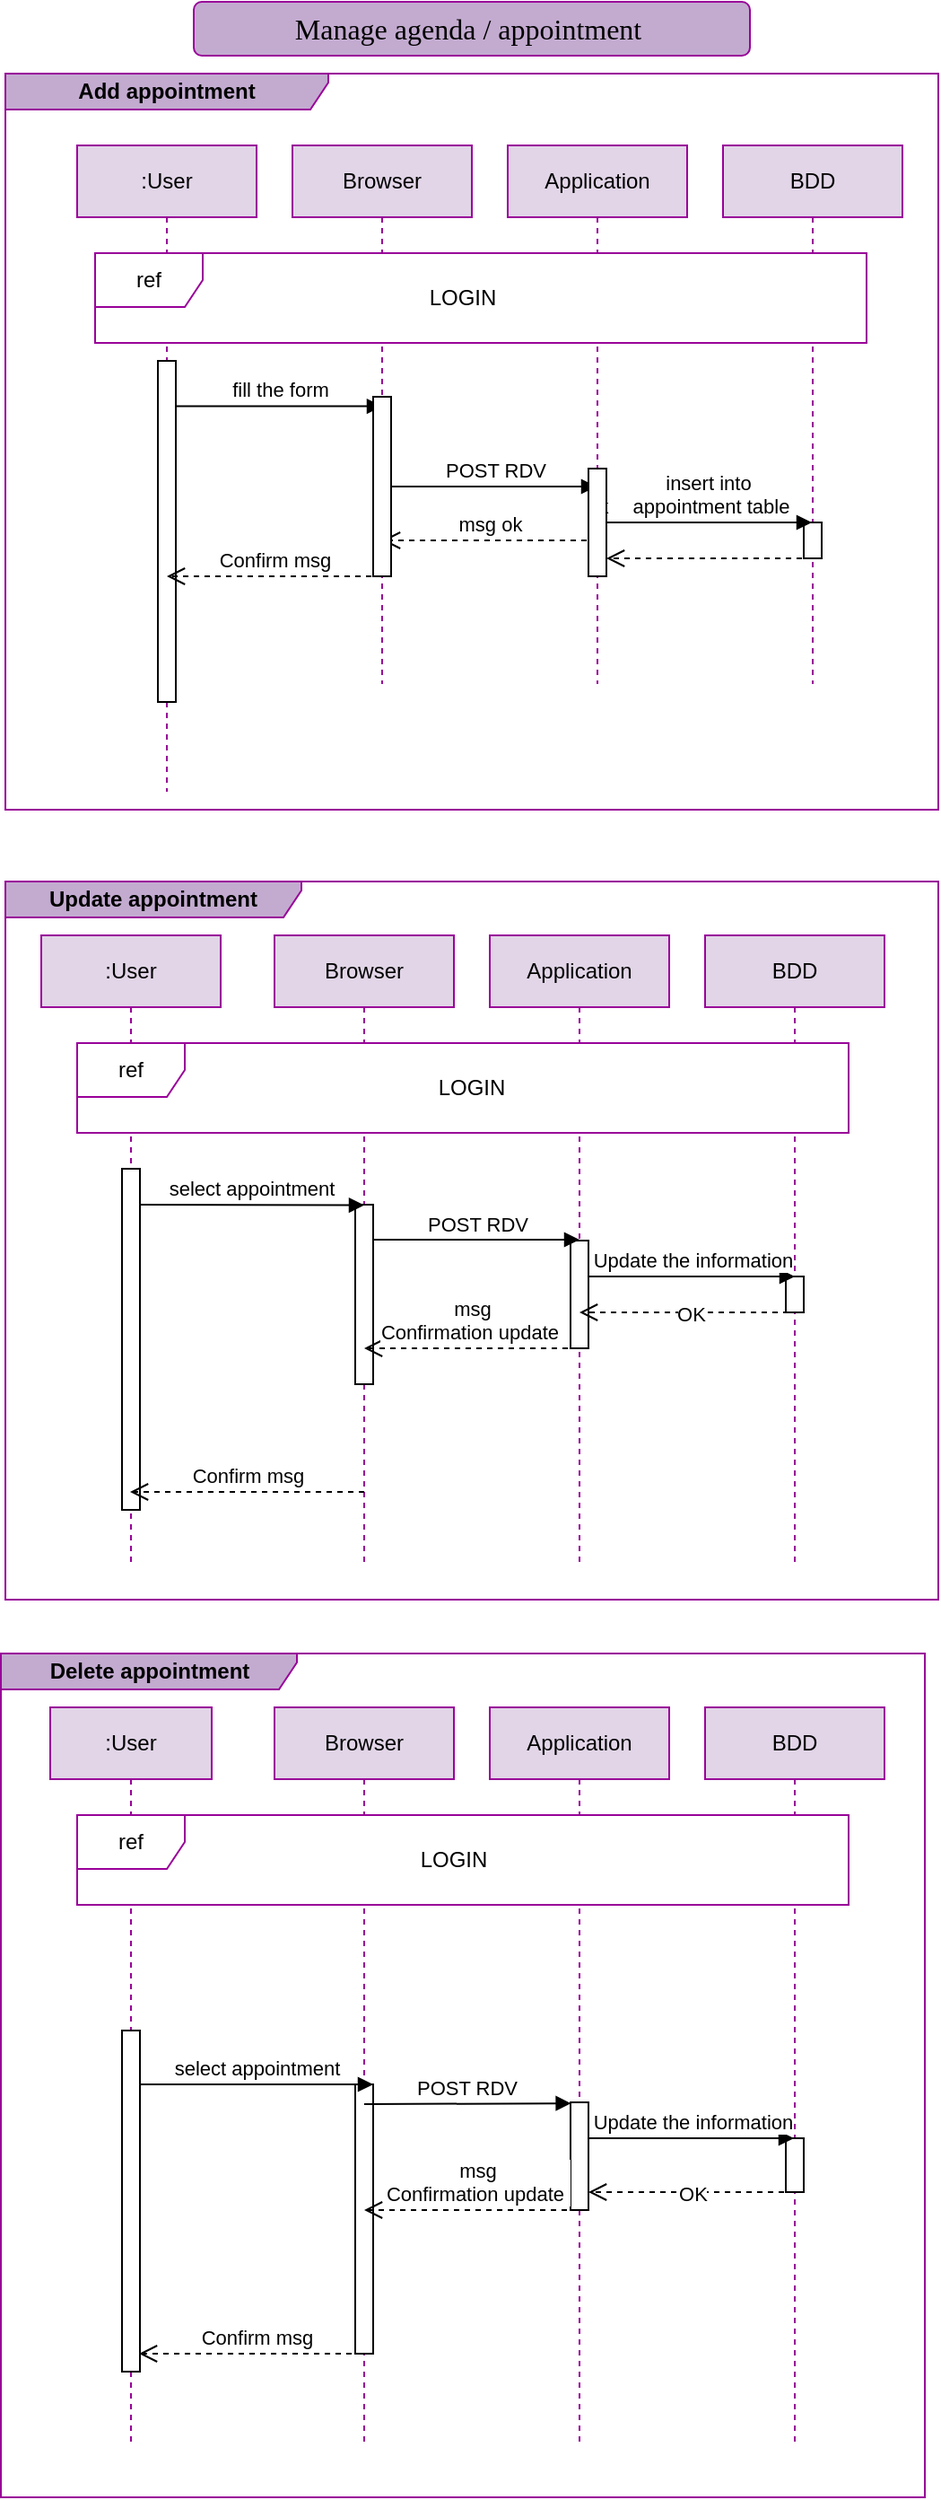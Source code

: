 <mxfile version="27.0.3">
  <diagram name="Page-1" id="2YBvvXClWsGukQMizWep">
    <mxGraphModel grid="1" page="1" gridSize="10" guides="1" tooltips="1" connect="1" arrows="1" fold="1" pageScale="1" pageWidth="850" pageHeight="1100" math="0" shadow="0">
      <root>
        <mxCell id="0" />
        <mxCell id="1" parent="0" />
        <mxCell id="UNIsCokYiMFCufqrGVKm-1" value="&lt;font style=&quot;font-size: 16px;&quot; face=&quot;Times New Roman&quot;&gt;Manage agenda / appointment&amp;nbsp;&lt;/font&gt;" style="rounded=1;whiteSpace=wrap;html=1;fillColor=#C3ABD0;strokeColor=#990099;" vertex="1" parent="1">
          <mxGeometry x="305" y="10" width="310" height="30" as="geometry" />
        </mxCell>
        <mxCell id="UNIsCokYiMFCufqrGVKm-2" value="&lt;b&gt;Add appointment&lt;/b&gt;" style="shape=umlFrame;whiteSpace=wrap;html=1;pointerEvents=0;width=180;height=20;fillColor=#C3ABD0;strokeColor=#990099;" vertex="1" parent="1">
          <mxGeometry x="200" y="50" width="520" height="410" as="geometry" />
        </mxCell>
        <mxCell id="UNIsCokYiMFCufqrGVKm-3" value=":User" style="shape=umlLifeline;perimeter=lifelinePerimeter;whiteSpace=wrap;html=1;container=0;dropTarget=0;collapsible=0;recursiveResize=0;outlineConnect=0;portConstraint=eastwest;newEdgeStyle={&quot;edgeStyle&quot;:&quot;elbowEdgeStyle&quot;,&quot;elbow&quot;:&quot;vertical&quot;,&quot;curved&quot;:0,&quot;rounded&quot;:0};fillColor=#e1d5e7;strokeColor=#990099;gradientColor=none;" vertex="1" parent="1">
          <mxGeometry x="240" y="90" width="100" height="360" as="geometry" />
        </mxCell>
        <mxCell id="UNIsCokYiMFCufqrGVKm-4" value="" style="html=1;points=[];perimeter=orthogonalPerimeter;outlineConnect=0;targetShapes=umlLifeline;portConstraint=eastwest;newEdgeStyle={&quot;edgeStyle&quot;:&quot;elbowEdgeStyle&quot;,&quot;elbow&quot;:&quot;vertical&quot;,&quot;curved&quot;:0,&quot;rounded&quot;:0};" vertex="1" parent="UNIsCokYiMFCufqrGVKm-3">
          <mxGeometry x="45" y="120" width="10" height="190" as="geometry" />
        </mxCell>
        <mxCell id="UNIsCokYiMFCufqrGVKm-5" value="Browser" style="shape=umlLifeline;perimeter=lifelinePerimeter;whiteSpace=wrap;html=1;container=0;dropTarget=0;collapsible=0;recursiveResize=0;outlineConnect=0;portConstraint=eastwest;newEdgeStyle={&quot;edgeStyle&quot;:&quot;elbowEdgeStyle&quot;,&quot;elbow&quot;:&quot;vertical&quot;,&quot;curved&quot;:0,&quot;rounded&quot;:0};fillColor=#e1d5e7;strokeColor=#990099;gradientColor=none;" vertex="1" parent="1">
          <mxGeometry x="360" y="90" width="100" height="300" as="geometry" />
        </mxCell>
        <mxCell id="UNIsCokYiMFCufqrGVKm-7" value="fill the form" style="html=1;verticalAlign=bottom;endArrow=block;curved=0;rounded=0;entryX=0.5;entryY=0.053;entryDx=0;entryDy=0;entryPerimeter=0;" edge="1" parent="1" source="UNIsCokYiMFCufqrGVKm-4" target="UNIsCokYiMFCufqrGVKm-6">
          <mxGeometry width="80" relative="1" as="geometry">
            <mxPoint x="300" y="230" as="sourcePoint" />
            <mxPoint x="380" y="230" as="targetPoint" />
          </mxGeometry>
        </mxCell>
        <mxCell id="UNIsCokYiMFCufqrGVKm-8" value="Application" style="shape=umlLifeline;perimeter=lifelinePerimeter;whiteSpace=wrap;html=1;container=0;dropTarget=0;collapsible=0;recursiveResize=0;outlineConnect=0;portConstraint=eastwest;newEdgeStyle={&quot;edgeStyle&quot;:&quot;elbowEdgeStyle&quot;,&quot;elbow&quot;:&quot;vertical&quot;,&quot;curved&quot;:0,&quot;rounded&quot;:0};fillColor=#e1d5e7;strokeColor=#990099;gradientColor=none;" vertex="1" parent="1">
          <mxGeometry x="480" y="90" width="100" height="300" as="geometry" />
        </mxCell>
        <mxCell id="UNIsCokYiMFCufqrGVKm-10" value="BDD" style="shape=umlLifeline;perimeter=lifelinePerimeter;whiteSpace=wrap;html=1;container=0;dropTarget=0;collapsible=0;recursiveResize=0;outlineConnect=0;portConstraint=eastwest;newEdgeStyle={&quot;edgeStyle&quot;:&quot;elbowEdgeStyle&quot;,&quot;elbow&quot;:&quot;vertical&quot;,&quot;curved&quot;:0,&quot;rounded&quot;:0};fillColor=#e1d5e7;strokeColor=#990099;gradientColor=none;" vertex="1" parent="1">
          <mxGeometry x="600" y="90" width="100" height="300" as="geometry" />
        </mxCell>
        <mxCell id="UNIsCokYiMFCufqrGVKm-11" value="" style="html=1;points=[];perimeter=orthogonalPerimeter;outlineConnect=0;targetShapes=umlLifeline;portConstraint=eastwest;newEdgeStyle={&quot;edgeStyle&quot;:&quot;elbowEdgeStyle&quot;,&quot;elbow&quot;:&quot;vertical&quot;,&quot;curved&quot;:0,&quot;rounded&quot;:0};" vertex="1" parent="UNIsCokYiMFCufqrGVKm-10">
          <mxGeometry x="45" y="210" width="10" height="20" as="geometry" />
        </mxCell>
        <mxCell id="UNIsCokYiMFCufqrGVKm-12" value="POST RDV" style="html=1;verticalAlign=bottom;endArrow=block;curved=0;rounded=0;" edge="1" parent="1" source="UNIsCokYiMFCufqrGVKm-6" target="UNIsCokYiMFCufqrGVKm-8">
          <mxGeometry width="80" relative="1" as="geometry">
            <mxPoint x="414.879" y="250" as="sourcePoint" />
            <mxPoint x="495.12" y="250" as="targetPoint" />
          </mxGeometry>
        </mxCell>
        <mxCell id="UNIsCokYiMFCufqrGVKm-13" value="insert into&amp;nbsp;&lt;div&gt;appointment table&lt;/div&gt;" style="html=1;verticalAlign=bottom;endArrow=block;curved=0;rounded=0;" edge="1" parent="1" source="UNIsCokYiMFCufqrGVKm-9" target="UNIsCokYiMFCufqrGVKm-10">
          <mxGeometry width="80" relative="1" as="geometry">
            <mxPoint x="540" y="260" as="sourcePoint" />
            <mxPoint x="620" y="260" as="targetPoint" />
          </mxGeometry>
        </mxCell>
        <mxCell id="UNIsCokYiMFCufqrGVKm-14" value="msg ok" style="html=1;verticalAlign=bottom;endArrow=open;dashed=1;endSize=8;curved=0;rounded=0;" edge="1" parent="1" target="UNIsCokYiMFCufqrGVKm-5">
          <mxGeometry relative="1" as="geometry">
            <mxPoint x="530" y="310" as="sourcePoint" />
            <mxPoint x="450" y="310" as="targetPoint" />
          </mxGeometry>
        </mxCell>
        <mxCell id="UNIsCokYiMFCufqrGVKm-15" value="ok" style="html=1;verticalAlign=bottom;endArrow=open;dashed=1;endSize=8;curved=0;rounded=0;" edge="1" parent="1" source="UNIsCokYiMFCufqrGVKm-9" target="UNIsCokYiMFCufqrGVKm-8">
          <mxGeometry relative="1" as="geometry">
            <mxPoint x="650" y="299.63" as="sourcePoint" />
            <mxPoint x="570" y="299.63" as="targetPoint" />
          </mxGeometry>
        </mxCell>
        <mxCell id="UNIsCokYiMFCufqrGVKm-16" value="Confirm msg" style="html=1;verticalAlign=bottom;endArrow=open;dashed=1;endSize=8;curved=0;rounded=0;" edge="1" parent="1" target="UNIsCokYiMFCufqrGVKm-3">
          <mxGeometry x="-0.002" relative="1" as="geometry">
            <mxPoint x="410" y="330" as="sourcePoint" />
            <mxPoint x="330" y="330" as="targetPoint" />
            <mxPoint as="offset" />
          </mxGeometry>
        </mxCell>
        <mxCell id="UNIsCokYiMFCufqrGVKm-17" value="" style="html=1;verticalAlign=bottom;endArrow=block;curved=0;rounded=0;" edge="1" parent="1" target="UNIsCokYiMFCufqrGVKm-6">
          <mxGeometry width="80" relative="1" as="geometry">
            <mxPoint x="414.879" y="250" as="sourcePoint" />
            <mxPoint x="530" y="250" as="targetPoint" />
          </mxGeometry>
        </mxCell>
        <mxCell id="UNIsCokYiMFCufqrGVKm-6" value="" style="html=1;points=[];perimeter=orthogonalPerimeter;outlineConnect=0;targetShapes=umlLifeline;portConstraint=eastwest;newEdgeStyle={&quot;edgeStyle&quot;:&quot;elbowEdgeStyle&quot;,&quot;elbow&quot;:&quot;vertical&quot;,&quot;curved&quot;:0,&quot;rounded&quot;:0};" vertex="1" parent="1">
          <mxGeometry x="405" y="230" width="10" height="100" as="geometry" />
        </mxCell>
        <mxCell id="UNIsCokYiMFCufqrGVKm-18" value="" style="html=1;verticalAlign=bottom;endArrow=open;dashed=1;endSize=8;curved=0;rounded=0;" edge="1" parent="1">
          <mxGeometry relative="1" as="geometry">
            <mxPoint x="650" y="320.0" as="sourcePoint" />
            <mxPoint x="535" y="320.0" as="targetPoint" />
          </mxGeometry>
        </mxCell>
        <mxCell id="UNIsCokYiMFCufqrGVKm-9" value="" style="html=1;points=[];perimeter=orthogonalPerimeter;outlineConnect=0;targetShapes=umlLifeline;portConstraint=eastwest;newEdgeStyle={&quot;edgeStyle&quot;:&quot;elbowEdgeStyle&quot;,&quot;elbow&quot;:&quot;vertical&quot;,&quot;curved&quot;:0,&quot;rounded&quot;:0};" vertex="1" parent="1">
          <mxGeometry x="525" y="270" width="10" height="60" as="geometry" />
        </mxCell>
        <mxCell id="UNIsCokYiMFCufqrGVKm-19" value="ref" style="shape=umlFrame;whiteSpace=wrap;html=1;pointerEvents=0;swimlaneFillColor=default;strokeColor=#990099;" vertex="1" parent="1">
          <mxGeometry x="250" y="150" width="430" height="50" as="geometry" />
        </mxCell>
        <mxCell id="UNIsCokYiMFCufqrGVKm-20" value="LOGIN" style="text;html=1;align=center;verticalAlign=middle;whiteSpace=wrap;rounded=0;" vertex="1" parent="1">
          <mxGeometry x="425" y="160" width="60" height="30" as="geometry" />
        </mxCell>
        <mxCell id="UNIsCokYiMFCufqrGVKm-22" value="&lt;b&gt;Update appointment&lt;/b&gt;" style="shape=umlFrame;whiteSpace=wrap;html=1;pointerEvents=0;width=165;height=20;fillColor=#C3ABD0;strokeColor=#990099;" vertex="1" parent="1">
          <mxGeometry x="200" y="500" width="520" height="400" as="geometry" />
        </mxCell>
        <mxCell id="UNIsCokYiMFCufqrGVKm-23" value=":User" style="shape=umlLifeline;perimeter=lifelinePerimeter;whiteSpace=wrap;html=1;container=0;dropTarget=0;collapsible=0;recursiveResize=0;outlineConnect=0;portConstraint=eastwest;newEdgeStyle={&quot;edgeStyle&quot;:&quot;elbowEdgeStyle&quot;,&quot;elbow&quot;:&quot;vertical&quot;,&quot;curved&quot;:0,&quot;rounded&quot;:0};fillColor=#e1d5e7;strokeColor=#990099;gradientColor=none;" vertex="1" parent="1">
          <mxGeometry x="220" y="530" width="100" height="350" as="geometry" />
        </mxCell>
        <mxCell id="UNIsCokYiMFCufqrGVKm-24" value="" style="html=1;points=[];perimeter=orthogonalPerimeter;outlineConnect=0;targetShapes=umlLifeline;portConstraint=eastwest;newEdgeStyle={&quot;edgeStyle&quot;:&quot;elbowEdgeStyle&quot;,&quot;elbow&quot;:&quot;vertical&quot;,&quot;curved&quot;:0,&quot;rounded&quot;:0};" vertex="1" parent="UNIsCokYiMFCufqrGVKm-23">
          <mxGeometry x="45" y="130" width="10" height="190" as="geometry" />
        </mxCell>
        <mxCell id="UNIsCokYiMFCufqrGVKm-25" value="Browser" style="shape=umlLifeline;perimeter=lifelinePerimeter;whiteSpace=wrap;html=1;container=0;dropTarget=0;collapsible=0;recursiveResize=0;outlineConnect=0;portConstraint=eastwest;newEdgeStyle={&quot;edgeStyle&quot;:&quot;elbowEdgeStyle&quot;,&quot;elbow&quot;:&quot;vertical&quot;,&quot;curved&quot;:0,&quot;rounded&quot;:0};fillColor=#e1d5e7;strokeColor=#990099;gradientColor=none;" vertex="1" parent="1">
          <mxGeometry x="350" y="530" width="100" height="350" as="geometry" />
        </mxCell>
        <mxCell id="UNIsCokYiMFCufqrGVKm-26" value="" style="html=1;points=[];perimeter=orthogonalPerimeter;outlineConnect=0;targetShapes=umlLifeline;portConstraint=eastwest;newEdgeStyle={&quot;edgeStyle&quot;:&quot;elbowEdgeStyle&quot;,&quot;elbow&quot;:&quot;vertical&quot;,&quot;curved&quot;:0,&quot;rounded&quot;:0};" vertex="1" parent="UNIsCokYiMFCufqrGVKm-25">
          <mxGeometry x="45" y="150" width="10" height="100" as="geometry" />
        </mxCell>
        <mxCell id="UNIsCokYiMFCufqrGVKm-27" value="select appointment" style="html=1;verticalAlign=bottom;endArrow=block;curved=0;rounded=0;entryX=0.5;entryY=0.053;entryDx=0;entryDy=0;entryPerimeter=0;" edge="1" parent="1">
          <mxGeometry width="80" relative="1" as="geometry">
            <mxPoint x="275" y="680" as="sourcePoint" />
            <mxPoint x="400" y="680.3" as="targetPoint" />
          </mxGeometry>
        </mxCell>
        <mxCell id="UNIsCokYiMFCufqrGVKm-28" value="Application" style="shape=umlLifeline;perimeter=lifelinePerimeter;whiteSpace=wrap;html=1;container=0;dropTarget=0;collapsible=0;recursiveResize=0;outlineConnect=0;portConstraint=eastwest;newEdgeStyle={&quot;edgeStyle&quot;:&quot;elbowEdgeStyle&quot;,&quot;elbow&quot;:&quot;vertical&quot;,&quot;curved&quot;:0,&quot;rounded&quot;:0};fillColor=#e1d5e7;strokeColor=#990099;gradientColor=none;" vertex="1" parent="1">
          <mxGeometry x="470" y="530" width="100" height="350" as="geometry" />
        </mxCell>
        <mxCell id="UNIsCokYiMFCufqrGVKm-29" value="" style="html=1;points=[];perimeter=orthogonalPerimeter;outlineConnect=0;targetShapes=umlLifeline;portConstraint=eastwest;newEdgeStyle={&quot;edgeStyle&quot;:&quot;elbowEdgeStyle&quot;,&quot;elbow&quot;:&quot;vertical&quot;,&quot;curved&quot;:0,&quot;rounded&quot;:0};" vertex="1" parent="UNIsCokYiMFCufqrGVKm-28">
          <mxGeometry x="45" y="170" width="10" height="60" as="geometry" />
        </mxCell>
        <mxCell id="UNIsCokYiMFCufqrGVKm-30" value="BDD" style="shape=umlLifeline;perimeter=lifelinePerimeter;whiteSpace=wrap;html=1;container=0;dropTarget=0;collapsible=0;recursiveResize=0;outlineConnect=0;portConstraint=eastwest;newEdgeStyle={&quot;edgeStyle&quot;:&quot;elbowEdgeStyle&quot;,&quot;elbow&quot;:&quot;vertical&quot;,&quot;curved&quot;:0,&quot;rounded&quot;:0};fillColor=#e1d5e7;strokeColor=#990099;gradientColor=none;" vertex="1" parent="1">
          <mxGeometry x="590" y="530" width="100" height="350" as="geometry" />
        </mxCell>
        <mxCell id="UNIsCokYiMFCufqrGVKm-31" value="" style="html=1;points=[];perimeter=orthogonalPerimeter;outlineConnect=0;targetShapes=umlLifeline;portConstraint=eastwest;newEdgeStyle={&quot;edgeStyle&quot;:&quot;elbowEdgeStyle&quot;,&quot;elbow&quot;:&quot;vertical&quot;,&quot;curved&quot;:0,&quot;rounded&quot;:0};" vertex="1" parent="UNIsCokYiMFCufqrGVKm-30">
          <mxGeometry x="45" y="190" width="10" height="20" as="geometry" />
        </mxCell>
        <mxCell id="UNIsCokYiMFCufqrGVKm-36" value="Confirm msg" style="html=1;verticalAlign=bottom;endArrow=open;dashed=1;endSize=8;curved=0;rounded=0;" edge="1" parent="1">
          <mxGeometry x="-0.002" relative="1" as="geometry">
            <mxPoint x="400" y="840" as="sourcePoint" />
            <mxPoint x="269.5" y="840" as="targetPoint" />
            <mxPoint as="offset" />
          </mxGeometry>
        </mxCell>
        <mxCell id="UNIsCokYiMFCufqrGVKm-38" value="&lt;b&gt;Delete appointment&lt;/b&gt;" style="shape=umlFrame;whiteSpace=wrap;html=1;pointerEvents=0;width=165;height=20;fillColor=#C3ABD0;strokeColor=#990099;" vertex="1" parent="1">
          <mxGeometry x="197.5" y="930" width="515" height="470" as="geometry" />
        </mxCell>
        <mxCell id="UNIsCokYiMFCufqrGVKm-39" value=":User" style="shape=umlLifeline;perimeter=lifelinePerimeter;whiteSpace=wrap;html=1;container=0;dropTarget=0;collapsible=0;recursiveResize=0;outlineConnect=0;portConstraint=eastwest;newEdgeStyle={&quot;edgeStyle&quot;:&quot;elbowEdgeStyle&quot;,&quot;elbow&quot;:&quot;vertical&quot;,&quot;curved&quot;:0,&quot;rounded&quot;:0};fillColor=#e1d5e7;strokeColor=#990099;gradientColor=none;" vertex="1" parent="1">
          <mxGeometry x="225" y="960" width="90" height="410" as="geometry" />
        </mxCell>
        <mxCell id="UNIsCokYiMFCufqrGVKm-79" value="" style="html=1;points=[];perimeter=orthogonalPerimeter;outlineConnect=0;targetShapes=umlLifeline;portConstraint=eastwest;newEdgeStyle={&quot;edgeStyle&quot;:&quot;elbowEdgeStyle&quot;,&quot;elbow&quot;:&quot;vertical&quot;,&quot;curved&quot;:0,&quot;rounded&quot;:0};" vertex="1" parent="UNIsCokYiMFCufqrGVKm-39">
          <mxGeometry x="40" y="180" width="10" height="190" as="geometry" />
        </mxCell>
        <mxCell id="UNIsCokYiMFCufqrGVKm-84" value="Confirm msg" style="html=1;verticalAlign=bottom;endArrow=open;dashed=1;endSize=8;curved=0;rounded=0;" edge="1" parent="UNIsCokYiMFCufqrGVKm-39">
          <mxGeometry x="-0.002" relative="1" as="geometry">
            <mxPoint x="180" y="360" as="sourcePoint" />
            <mxPoint x="49.5" y="360" as="targetPoint" />
            <mxPoint as="offset" />
          </mxGeometry>
        </mxCell>
        <mxCell id="UNIsCokYiMFCufqrGVKm-41" value="Browser" style="shape=umlLifeline;perimeter=lifelinePerimeter;whiteSpace=wrap;html=1;container=0;dropTarget=0;collapsible=0;recursiveResize=0;outlineConnect=0;portConstraint=eastwest;newEdgeStyle={&quot;edgeStyle&quot;:&quot;elbowEdgeStyle&quot;,&quot;elbow&quot;:&quot;vertical&quot;,&quot;curved&quot;:0,&quot;rounded&quot;:0};fillColor=#e1d5e7;strokeColor=#990099;gradientColor=none;" vertex="1" parent="1">
          <mxGeometry x="350" y="960" width="100" height="410" as="geometry" />
        </mxCell>
        <mxCell id="UNIsCokYiMFCufqrGVKm-80" value="" style="html=1;points=[];perimeter=orthogonalPerimeter;outlineConnect=0;targetShapes=umlLifeline;portConstraint=eastwest;newEdgeStyle={&quot;edgeStyle&quot;:&quot;elbowEdgeStyle&quot;,&quot;elbow&quot;:&quot;vertical&quot;,&quot;curved&quot;:0,&quot;rounded&quot;:0};" vertex="1" parent="UNIsCokYiMFCufqrGVKm-41">
          <mxGeometry x="45" y="210" width="10" height="150" as="geometry" />
        </mxCell>
        <mxCell id="UNIsCokYiMFCufqrGVKm-44" value="Application" style="shape=umlLifeline;perimeter=lifelinePerimeter;whiteSpace=wrap;html=1;container=0;dropTarget=0;collapsible=0;recursiveResize=0;outlineConnect=0;portConstraint=eastwest;newEdgeStyle={&quot;edgeStyle&quot;:&quot;elbowEdgeStyle&quot;,&quot;elbow&quot;:&quot;vertical&quot;,&quot;curved&quot;:0,&quot;rounded&quot;:0};fillColor=#e1d5e7;strokeColor=#990099;gradientColor=none;" vertex="1" parent="1">
          <mxGeometry x="470" y="960" width="100" height="410" as="geometry" />
        </mxCell>
        <mxCell id="UNIsCokYiMFCufqrGVKm-82" value="" style="html=1;points=[];perimeter=orthogonalPerimeter;outlineConnect=0;targetShapes=umlLifeline;portConstraint=eastwest;newEdgeStyle={&quot;edgeStyle&quot;:&quot;elbowEdgeStyle&quot;,&quot;elbow&quot;:&quot;vertical&quot;,&quot;curved&quot;:0,&quot;rounded&quot;:0};" vertex="1" parent="UNIsCokYiMFCufqrGVKm-44">
          <mxGeometry x="45" y="220" width="10" height="60" as="geometry" />
        </mxCell>
        <mxCell id="UNIsCokYiMFCufqrGVKm-46" value="BDD" style="shape=umlLifeline;perimeter=lifelinePerimeter;whiteSpace=wrap;html=1;container=0;dropTarget=0;collapsible=0;recursiveResize=0;outlineConnect=0;portConstraint=eastwest;newEdgeStyle={&quot;edgeStyle&quot;:&quot;elbowEdgeStyle&quot;,&quot;elbow&quot;:&quot;vertical&quot;,&quot;curved&quot;:0,&quot;rounded&quot;:0};fillColor=#e1d5e7;strokeColor=#990099;gradientColor=none;" vertex="1" parent="1">
          <mxGeometry x="590" y="960" width="100" height="410" as="geometry" />
        </mxCell>
        <mxCell id="UNIsCokYiMFCufqrGVKm-83" value="" style="html=1;points=[];perimeter=orthogonalPerimeter;outlineConnect=0;targetShapes=umlLifeline;portConstraint=eastwest;newEdgeStyle={&quot;edgeStyle&quot;:&quot;elbowEdgeStyle&quot;,&quot;elbow&quot;:&quot;vertical&quot;,&quot;curved&quot;:0,&quot;rounded&quot;:0};" vertex="1" parent="UNIsCokYiMFCufqrGVKm-46">
          <mxGeometry x="45" y="240" width="10" height="30" as="geometry" />
        </mxCell>
        <mxCell id="UNIsCokYiMFCufqrGVKm-49" value="ref" style="shape=umlFrame;whiteSpace=wrap;html=1;pointerEvents=0;swimlaneFillColor=default;strokeColor=#990099;" vertex="1" parent="1">
          <mxGeometry x="240" y="590" width="430" height="50" as="geometry" />
        </mxCell>
        <mxCell id="UNIsCokYiMFCufqrGVKm-50" value="ref" style="shape=umlFrame;whiteSpace=wrap;html=1;pointerEvents=0;swimlaneFillColor=default;strokeColor=#990099;" vertex="1" parent="1">
          <mxGeometry x="240" y="1020" width="430" height="50" as="geometry" />
        </mxCell>
        <mxCell id="UNIsCokYiMFCufqrGVKm-52" value="LOGIN" style="text;html=1;align=center;verticalAlign=middle;whiteSpace=wrap;rounded=0;" vertex="1" parent="1">
          <mxGeometry x="430" y="600" width="60" height="30" as="geometry" />
        </mxCell>
        <mxCell id="UNIsCokYiMFCufqrGVKm-53" value="LOGIN" style="text;html=1;align=center;verticalAlign=middle;whiteSpace=wrap;rounded=0;" vertex="1" parent="1">
          <mxGeometry x="420" y="1030" width="60" height="30" as="geometry" />
        </mxCell>
        <mxCell id="UNIsCokYiMFCufqrGVKm-55" value="POST RDV" style="html=1;verticalAlign=bottom;endArrow=block;curved=0;rounded=0;" edge="1" parent="1">
          <mxGeometry width="80" relative="1" as="geometry">
            <mxPoint x="405" y="699.5" as="sourcePoint" />
            <mxPoint x="520" y="699.5" as="targetPoint" />
          </mxGeometry>
        </mxCell>
        <mxCell id="UNIsCokYiMFCufqrGVKm-56" value="&lt;div&gt;msg&lt;/div&gt;Confirmation update&amp;nbsp;" style="html=1;verticalAlign=bottom;endArrow=open;dashed=1;endSize=8;curved=0;rounded=0;entryX=0.5;entryY=0.8;entryDx=0;entryDy=0;entryPerimeter=0;" edge="1" parent="1" source="UNIsCokYiMFCufqrGVKm-28" target="UNIsCokYiMFCufqrGVKm-26">
          <mxGeometry relative="1" as="geometry">
            <mxPoint x="490" y="760" as="sourcePoint" />
            <mxPoint x="410" y="760" as="targetPoint" />
          </mxGeometry>
        </mxCell>
        <mxCell id="UNIsCokYiMFCufqrGVKm-57" value="Update the information" style="html=1;verticalAlign=bottom;endArrow=block;curved=0;rounded=0;" edge="1" parent="1">
          <mxGeometry width="80" relative="1" as="geometry">
            <mxPoint x="525" y="720" as="sourcePoint" />
            <mxPoint x="640" y="720" as="targetPoint" />
          </mxGeometry>
        </mxCell>
        <mxCell id="UNIsCokYiMFCufqrGVKm-58" value="OK" style="html=1;verticalAlign=bottom;endArrow=open;dashed=1;endSize=8;curved=0;rounded=0;" edge="1" parent="1" target="UNIsCokYiMFCufqrGVKm-28">
          <mxGeometry x="0.016" y="10" relative="1" as="geometry">
            <mxPoint x="642.5" y="740" as="sourcePoint" />
            <mxPoint x="562.5" y="740" as="targetPoint" />
            <mxPoint x="1" as="offset" />
          </mxGeometry>
        </mxCell>
        <mxCell id="UNIsCokYiMFCufqrGVKm-88" value="OK" style="html=1;verticalAlign=bottom;endArrow=open;dashed=1;endSize=8;curved=0;rounded=0;" edge="1" parent="1">
          <mxGeometry x="0.016" y="10" relative="1" as="geometry">
            <mxPoint x="640" y="1230" as="sourcePoint" />
            <mxPoint x="525" y="1230" as="targetPoint" />
            <mxPoint x="1" as="offset" />
          </mxGeometry>
        </mxCell>
        <mxCell id="UNIsCokYiMFCufqrGVKm-85" value="POST RDV" style="html=1;verticalAlign=bottom;endArrow=block;curved=0;rounded=0;entryX=0.453;entryY=0.538;entryDx=0;entryDy=0;entryPerimeter=0;" edge="1" parent="1" target="UNIsCokYiMFCufqrGVKm-44">
          <mxGeometry width="80" relative="1" as="geometry">
            <mxPoint x="400" y="1181" as="sourcePoint" />
            <mxPoint x="530" y="1179.5" as="targetPoint" />
          </mxGeometry>
        </mxCell>
        <mxCell id="UNIsCokYiMFCufqrGVKm-87" value="Update the information" style="html=1;verticalAlign=bottom;endArrow=block;curved=0;rounded=0;" edge="1" parent="1">
          <mxGeometry width="80" relative="1" as="geometry">
            <mxPoint x="525" y="1200" as="sourcePoint" />
            <mxPoint x="639.5" y="1200" as="targetPoint" />
          </mxGeometry>
        </mxCell>
        <mxCell id="UNIsCokYiMFCufqrGVKm-81" value="select appointment" style="html=1;verticalAlign=bottom;endArrow=block;curved=0;rounded=0;entryX=0.5;entryY=0.053;entryDx=0;entryDy=0;entryPerimeter=0;" edge="1" parent="1">
          <mxGeometry width="80" relative="1" as="geometry">
            <mxPoint x="275" y="1170" as="sourcePoint" />
            <mxPoint x="405" y="1170" as="targetPoint" />
          </mxGeometry>
        </mxCell>
        <mxCell id="UNIsCokYiMFCufqrGVKm-86" value="&lt;div&gt;msg&lt;/div&gt;Confirmation update&amp;nbsp;" style="html=1;verticalAlign=bottom;endArrow=open;dashed=1;endSize=8;curved=0;rounded=0;" edge="1" parent="1" target="UNIsCokYiMFCufqrGVKm-41">
          <mxGeometry relative="1" as="geometry">
            <mxPoint x="525" y="1240" as="sourcePoint" />
            <mxPoint x="415" y="1240" as="targetPoint" />
          </mxGeometry>
        </mxCell>
      </root>
    </mxGraphModel>
  </diagram>
</mxfile>
